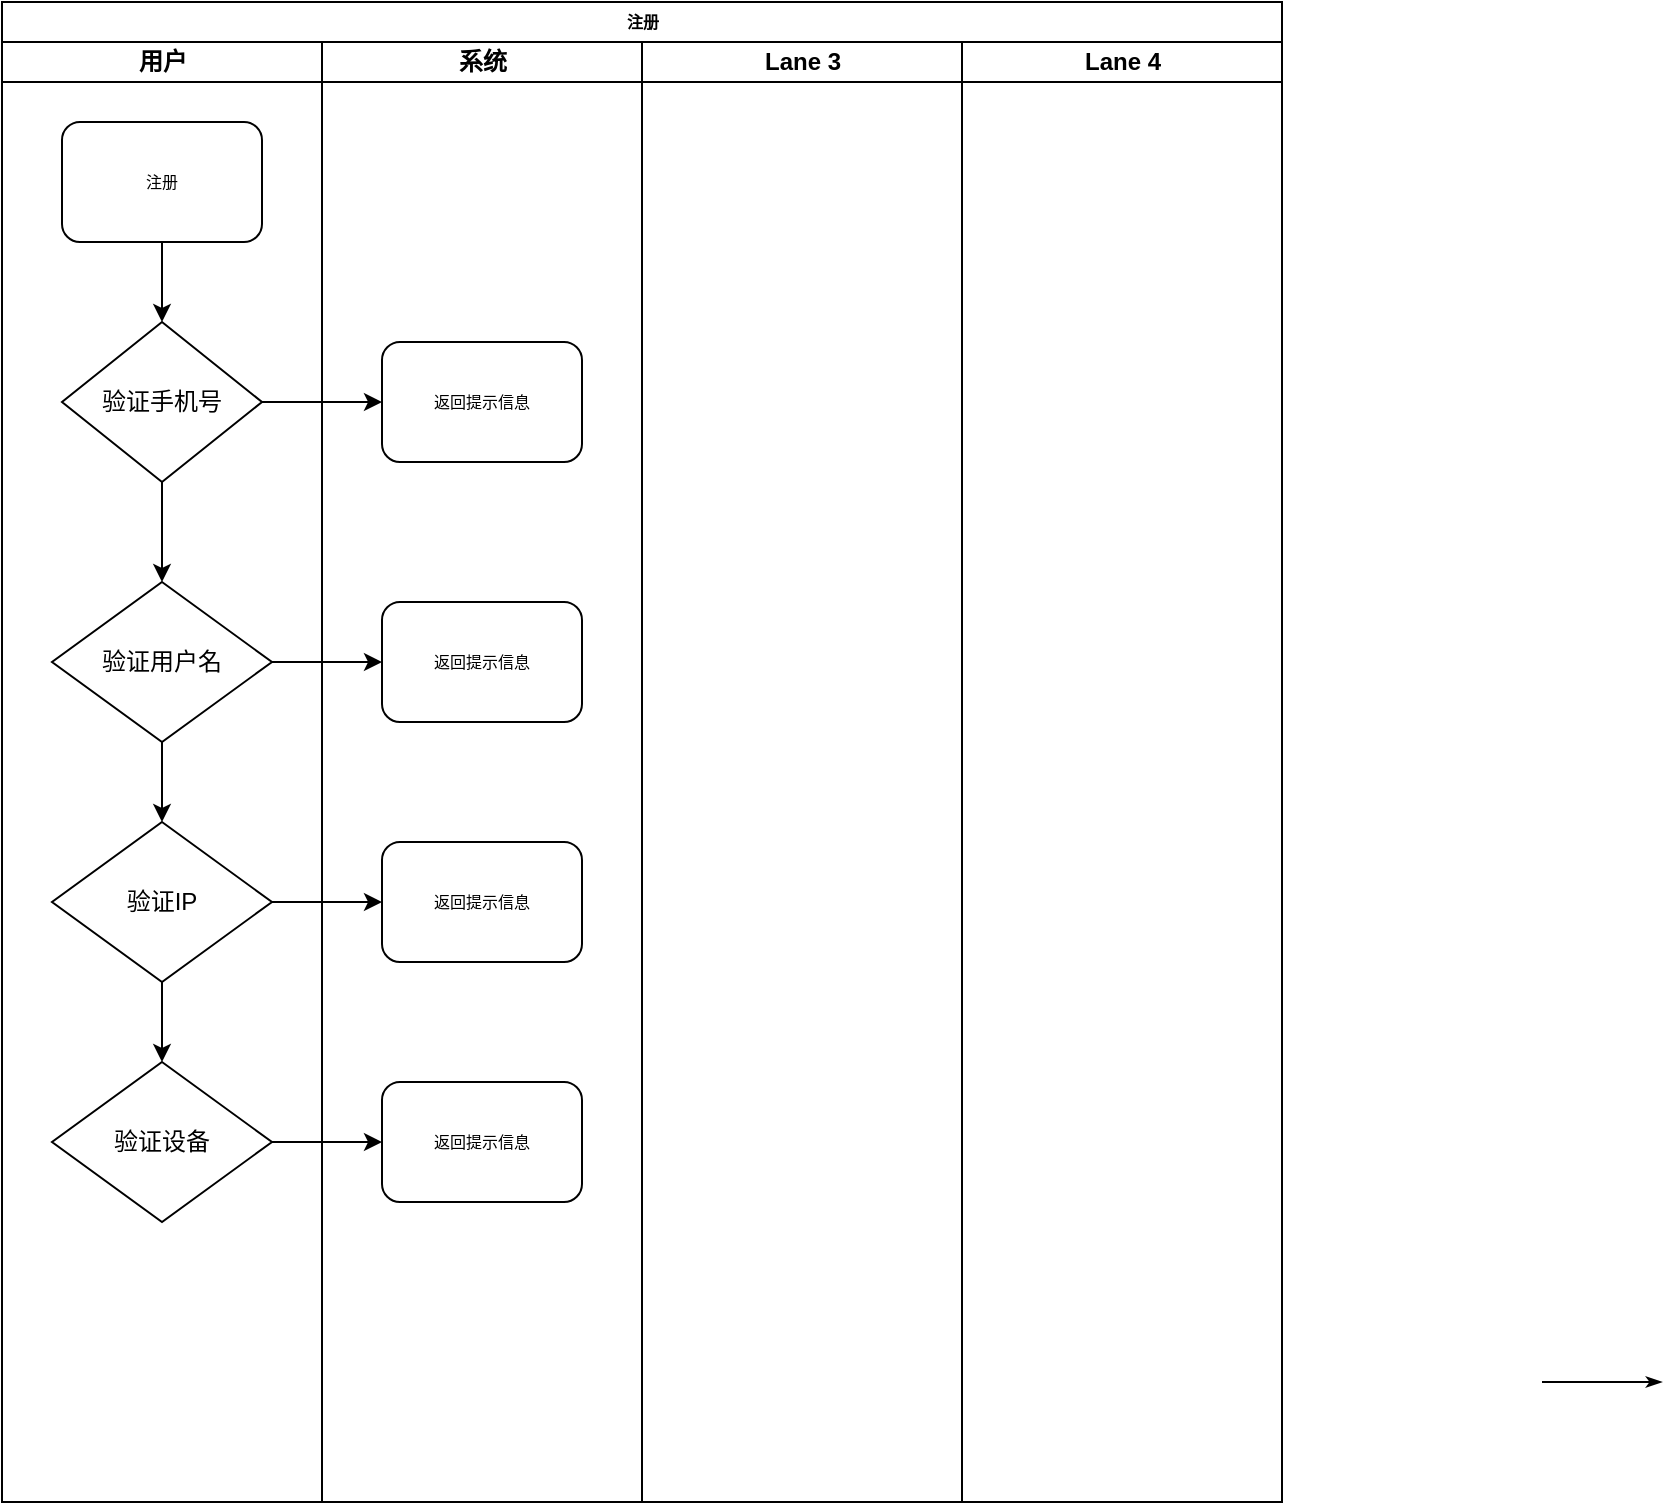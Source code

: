<mxfile version="22.1.3" type="github">
  <diagram name="Page-1" id="74e2e168-ea6b-b213-b513-2b3c1d86103e">
    <mxGraphModel dx="1006" dy="596" grid="1" gridSize="10" guides="1" tooltips="1" connect="1" arrows="1" fold="1" page="1" pageScale="1" pageWidth="1100" pageHeight="850" background="none" math="0" shadow="0">
      <root>
        <mxCell id="0" />
        <mxCell id="1" parent="0" />
        <mxCell id="77e6c97f196da883-1" value="注册" style="swimlane;html=1;childLayout=stackLayout;startSize=20;rounded=0;shadow=0;labelBackgroundColor=none;strokeWidth=1;fontFamily=Verdana;fontSize=8;align=center;" parent="1" vertex="1">
          <mxGeometry x="70" y="20" width="640" height="750" as="geometry" />
        </mxCell>
        <mxCell id="77e6c97f196da883-2" value="用户" style="swimlane;html=1;startSize=20;" parent="77e6c97f196da883-1" vertex="1">
          <mxGeometry y="20" width="160" height="730" as="geometry" />
        </mxCell>
        <mxCell id="77e6c97f196da883-8" value="注册" style="rounded=1;whiteSpace=wrap;html=1;shadow=0;labelBackgroundColor=none;strokeWidth=1;fontFamily=Verdana;fontSize=8;align=center;" parent="77e6c97f196da883-2" vertex="1">
          <mxGeometry x="30" y="40" width="100" height="60" as="geometry" />
        </mxCell>
        <mxCell id="Mrs2PnhfkA3vAVPsogvi-12" value="" style="edgeStyle=orthogonalEdgeStyle;rounded=0;orthogonalLoop=1;jettySize=auto;html=1;" edge="1" parent="77e6c97f196da883-2" source="Mrs2PnhfkA3vAVPsogvi-1" target="Mrs2PnhfkA3vAVPsogvi-6">
          <mxGeometry relative="1" as="geometry" />
        </mxCell>
        <mxCell id="Mrs2PnhfkA3vAVPsogvi-1" value="验证手机号" style="rhombus;whiteSpace=wrap;html=1;" vertex="1" parent="77e6c97f196da883-2">
          <mxGeometry x="30" y="140" width="100" height="80" as="geometry" />
        </mxCell>
        <mxCell id="Mrs2PnhfkA3vAVPsogvi-3" value="" style="endArrow=classic;html=1;rounded=0;exitX=0.5;exitY=1;exitDx=0;exitDy=0;" edge="1" parent="77e6c97f196da883-2" source="77e6c97f196da883-8" target="Mrs2PnhfkA3vAVPsogvi-1">
          <mxGeometry width="50" height="50" relative="1" as="geometry">
            <mxPoint x="420" y="230" as="sourcePoint" />
            <mxPoint x="470" y="180" as="targetPoint" />
          </mxGeometry>
        </mxCell>
        <mxCell id="Mrs2PnhfkA3vAVPsogvi-13" value="" style="edgeStyle=orthogonalEdgeStyle;rounded=0;orthogonalLoop=1;jettySize=auto;html=1;" edge="1" parent="77e6c97f196da883-2" source="Mrs2PnhfkA3vAVPsogvi-6" target="Mrs2PnhfkA3vAVPsogvi-9">
          <mxGeometry relative="1" as="geometry" />
        </mxCell>
        <mxCell id="Mrs2PnhfkA3vAVPsogvi-6" value="验证用户名" style="rhombus;whiteSpace=wrap;html=1;" vertex="1" parent="77e6c97f196da883-2">
          <mxGeometry x="25" y="270" width="110" height="80" as="geometry" />
        </mxCell>
        <mxCell id="Mrs2PnhfkA3vAVPsogvi-16" value="" style="edgeStyle=orthogonalEdgeStyle;rounded=0;orthogonalLoop=1;jettySize=auto;html=1;" edge="1" parent="77e6c97f196da883-2" source="Mrs2PnhfkA3vAVPsogvi-9" target="Mrs2PnhfkA3vAVPsogvi-14">
          <mxGeometry relative="1" as="geometry" />
        </mxCell>
        <mxCell id="Mrs2PnhfkA3vAVPsogvi-9" value="验证IP" style="rhombus;whiteSpace=wrap;html=1;" vertex="1" parent="77e6c97f196da883-2">
          <mxGeometry x="25" y="390" width="110" height="80" as="geometry" />
        </mxCell>
        <mxCell id="Mrs2PnhfkA3vAVPsogvi-14" value="验证设备" style="rhombus;whiteSpace=wrap;html=1;" vertex="1" parent="77e6c97f196da883-2">
          <mxGeometry x="25" y="510" width="110" height="80" as="geometry" />
        </mxCell>
        <mxCell id="77e6c97f196da883-40" style="edgeStyle=orthogonalEdgeStyle;rounded=1;html=1;labelBackgroundColor=none;startArrow=none;startFill=0;startSize=5;endArrow=classicThin;endFill=1;endSize=5;jettySize=auto;orthogonalLoop=1;strokeWidth=1;fontFamily=Verdana;fontSize=8" parent="77e6c97f196da883-1" edge="1">
          <mxGeometry relative="1" as="geometry">
            <mxPoint x="770" y="690" as="sourcePoint" />
            <mxPoint x="830" y="690" as="targetPoint" />
          </mxGeometry>
        </mxCell>
        <mxCell id="77e6c97f196da883-3" value="系统" style="swimlane;html=1;startSize=20;" parent="77e6c97f196da883-1" vertex="1">
          <mxGeometry x="160" y="20" width="160" height="730" as="geometry" />
        </mxCell>
        <mxCell id="77e6c97f196da883-11" value="返回提示信息" style="rounded=1;whiteSpace=wrap;html=1;shadow=0;labelBackgroundColor=none;strokeWidth=1;fontFamily=Verdana;fontSize=8;align=center;" parent="77e6c97f196da883-3" vertex="1">
          <mxGeometry x="30" y="150" width="100" height="60" as="geometry" />
        </mxCell>
        <mxCell id="Mrs2PnhfkA3vAVPsogvi-7" value="返回提示信息" style="rounded=1;whiteSpace=wrap;html=1;shadow=0;labelBackgroundColor=none;strokeWidth=1;fontFamily=Verdana;fontSize=8;align=center;" vertex="1" parent="77e6c97f196da883-3">
          <mxGeometry x="30" y="280" width="100" height="60" as="geometry" />
        </mxCell>
        <mxCell id="Mrs2PnhfkA3vAVPsogvi-10" value="返回提示信息" style="rounded=1;whiteSpace=wrap;html=1;shadow=0;labelBackgroundColor=none;strokeWidth=1;fontFamily=Verdana;fontSize=8;align=center;" vertex="1" parent="77e6c97f196da883-3">
          <mxGeometry x="30" y="400" width="100" height="60" as="geometry" />
        </mxCell>
        <mxCell id="Mrs2PnhfkA3vAVPsogvi-15" value="返回提示信息" style="rounded=1;whiteSpace=wrap;html=1;shadow=0;labelBackgroundColor=none;strokeWidth=1;fontFamily=Verdana;fontSize=8;align=center;" vertex="1" parent="77e6c97f196da883-3">
          <mxGeometry x="30" y="520" width="100" height="60" as="geometry" />
        </mxCell>
        <mxCell id="77e6c97f196da883-4" value="Lane 3" style="swimlane;html=1;startSize=20;" parent="77e6c97f196da883-1" vertex="1">
          <mxGeometry x="320" y="20" width="160" height="730" as="geometry" />
        </mxCell>
        <mxCell id="77e6c97f196da883-5" value="Lane 4" style="swimlane;html=1;startSize=20;" parent="77e6c97f196da883-1" vertex="1">
          <mxGeometry x="480" y="20" width="160" height="730" as="geometry" />
        </mxCell>
        <mxCell id="Mrs2PnhfkA3vAVPsogvi-5" value="" style="edgeStyle=orthogonalEdgeStyle;rounded=0;orthogonalLoop=1;jettySize=auto;html=1;" edge="1" parent="77e6c97f196da883-1" source="Mrs2PnhfkA3vAVPsogvi-1" target="77e6c97f196da883-11">
          <mxGeometry relative="1" as="geometry" />
        </mxCell>
        <mxCell id="Mrs2PnhfkA3vAVPsogvi-8" value="" style="edgeStyle=orthogonalEdgeStyle;rounded=0;orthogonalLoop=1;jettySize=auto;html=1;" edge="1" parent="77e6c97f196da883-1" source="Mrs2PnhfkA3vAVPsogvi-6" target="Mrs2PnhfkA3vAVPsogvi-7">
          <mxGeometry relative="1" as="geometry" />
        </mxCell>
        <mxCell id="Mrs2PnhfkA3vAVPsogvi-11" value="" style="edgeStyle=orthogonalEdgeStyle;rounded=0;orthogonalLoop=1;jettySize=auto;html=1;" edge="1" parent="77e6c97f196da883-1" source="Mrs2PnhfkA3vAVPsogvi-9" target="Mrs2PnhfkA3vAVPsogvi-10">
          <mxGeometry relative="1" as="geometry" />
        </mxCell>
        <mxCell id="Mrs2PnhfkA3vAVPsogvi-17" value="" style="edgeStyle=orthogonalEdgeStyle;rounded=0;orthogonalLoop=1;jettySize=auto;html=1;" edge="1" parent="77e6c97f196da883-1" source="Mrs2PnhfkA3vAVPsogvi-14" target="Mrs2PnhfkA3vAVPsogvi-15">
          <mxGeometry relative="1" as="geometry" />
        </mxCell>
      </root>
    </mxGraphModel>
  </diagram>
</mxfile>
